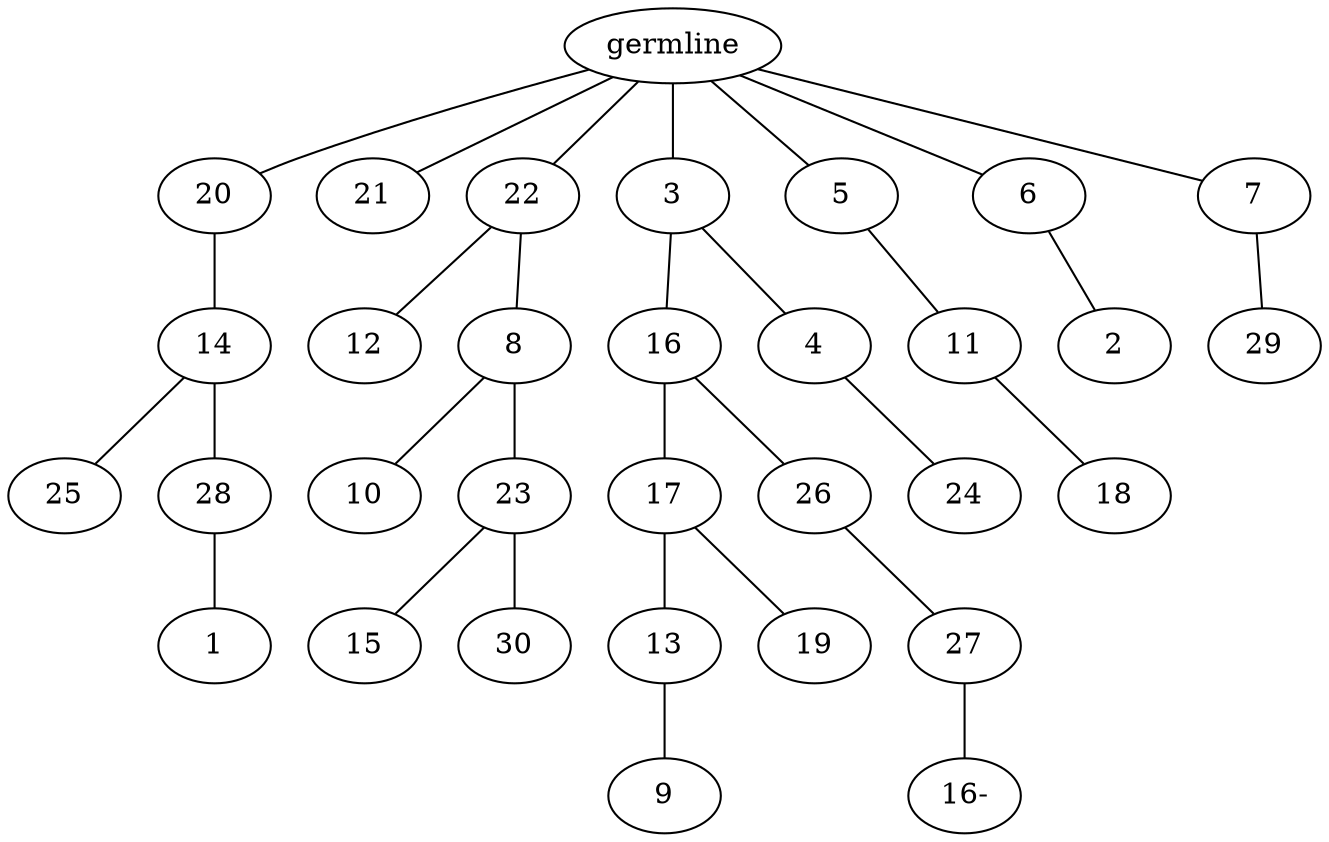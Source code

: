 graph tree {
    "139869317107424" [label="germline"];
    "139869317222512" [label="20"];
    "139869317224288" [label="14"];
    "139869317224432" [label="25"];
    "139869317225584" [label="28"];
    "139869317225968" [label="1"];
    "139869317224576" [label="21"];
    "139869317222896" [label="22"];
    "139869317225872" [label="12"];
    "139869317226208" [label="8"];
    "139869317225104" [label="10"];
    "139869317223520" [label="23"];
    "139869317226256" [label="15"];
    "139869317226400" [label="30"];
    "139869317222944" [label="3"];
    "139869317225392" [label="16"];
    "139869317226016" [label="17"];
    "139869317128000" [label="13"];
    "139869317288048" [label="9"];
    "139869317289920" [label="19"];
    "139869317225440" [label="26"];
    "139869317288864" [label="27"];
    "139869317149456" [label="16-"];
    "139869317224912" [label="4"];
    "139869317290592" [label="24"];
    "139869317224816" [label="5"];
    "139869317224192" [label="11"];
    "139869317290448" [label="18"];
    "139869317222992" [label="6"];
    "139869317290352" [label="2"];
    "139869317225824" [label="7"];
    "139869317290640" [label="29"];
    "139869317107424" -- "139869317222512";
    "139869317107424" -- "139869317224576";
    "139869317107424" -- "139869317222896";
    "139869317107424" -- "139869317222944";
    "139869317107424" -- "139869317224816";
    "139869317107424" -- "139869317222992";
    "139869317107424" -- "139869317225824";
    "139869317222512" -- "139869317224288";
    "139869317224288" -- "139869317224432";
    "139869317224288" -- "139869317225584";
    "139869317225584" -- "139869317225968";
    "139869317222896" -- "139869317225872";
    "139869317222896" -- "139869317226208";
    "139869317226208" -- "139869317225104";
    "139869317226208" -- "139869317223520";
    "139869317223520" -- "139869317226256";
    "139869317223520" -- "139869317226400";
    "139869317222944" -- "139869317225392";
    "139869317222944" -- "139869317224912";
    "139869317225392" -- "139869317226016";
    "139869317225392" -- "139869317225440";
    "139869317226016" -- "139869317128000";
    "139869317226016" -- "139869317289920";
    "139869317128000" -- "139869317288048";
    "139869317225440" -- "139869317288864";
    "139869317288864" -- "139869317149456";
    "139869317224912" -- "139869317290592";
    "139869317224816" -- "139869317224192";
    "139869317224192" -- "139869317290448";
    "139869317222992" -- "139869317290352";
    "139869317225824" -- "139869317290640";
}
